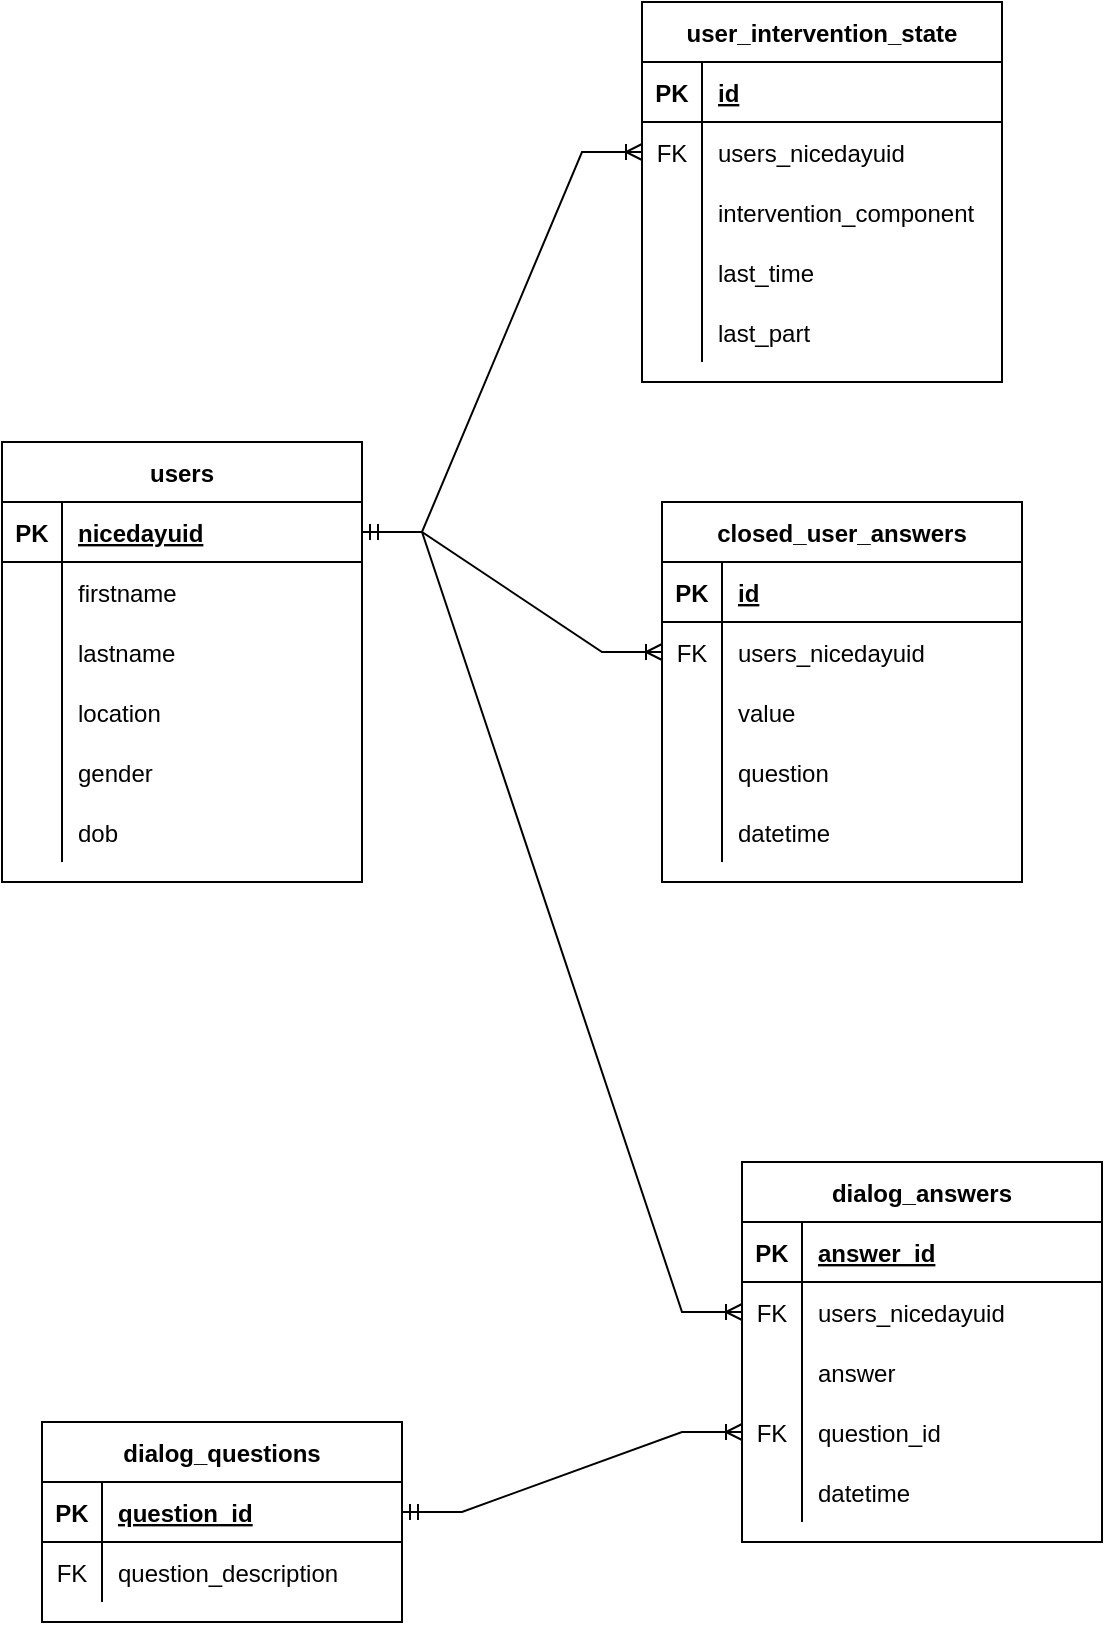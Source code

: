 <mxfile version="17.2.4" type="device"><diagram id="prDY29eng78uX_MMuVfx" name="Page-1"><mxGraphModel dx="1102" dy="2125" grid="1" gridSize="10" guides="1" tooltips="1" connect="1" arrows="1" fold="1" page="1" pageScale="1" pageWidth="850" pageHeight="1100" math="0" shadow="0"><root><mxCell id="0"/><mxCell id="1" parent="0"/><mxCell id="1_-E-1-x9bAxcVGNt11n-1" value="users" style="shape=table;startSize=30;container=1;collapsible=1;childLayout=tableLayout;fixedRows=1;rowLines=0;fontStyle=1;align=center;resizeLast=1;" vertex="1" parent="1"><mxGeometry x="130" y="210" width="180" height="220" as="geometry"/></mxCell><mxCell id="1_-E-1-x9bAxcVGNt11n-2" value="" style="shape=tableRow;horizontal=0;startSize=0;swimlaneHead=0;swimlaneBody=0;fillColor=none;collapsible=0;dropTarget=0;points=[[0,0.5],[1,0.5]];portConstraint=eastwest;top=0;left=0;right=0;bottom=1;" vertex="1" parent="1_-E-1-x9bAxcVGNt11n-1"><mxGeometry y="30" width="180" height="30" as="geometry"/></mxCell><mxCell id="1_-E-1-x9bAxcVGNt11n-3" value="PK" style="shape=partialRectangle;connectable=0;fillColor=none;top=0;left=0;bottom=0;right=0;fontStyle=1;overflow=hidden;" vertex="1" parent="1_-E-1-x9bAxcVGNt11n-2"><mxGeometry width="30" height="30" as="geometry"><mxRectangle width="30" height="30" as="alternateBounds"/></mxGeometry></mxCell><mxCell id="1_-E-1-x9bAxcVGNt11n-4" value="nicedayuid" style="shape=partialRectangle;connectable=0;fillColor=none;top=0;left=0;bottom=0;right=0;align=left;spacingLeft=6;fontStyle=5;overflow=hidden;" vertex="1" parent="1_-E-1-x9bAxcVGNt11n-2"><mxGeometry x="30" width="150" height="30" as="geometry"><mxRectangle width="150" height="30" as="alternateBounds"/></mxGeometry></mxCell><mxCell id="1_-E-1-x9bAxcVGNt11n-5" value="" style="shape=tableRow;horizontal=0;startSize=0;swimlaneHead=0;swimlaneBody=0;fillColor=none;collapsible=0;dropTarget=0;points=[[0,0.5],[1,0.5]];portConstraint=eastwest;top=0;left=0;right=0;bottom=0;" vertex="1" parent="1_-E-1-x9bAxcVGNt11n-1"><mxGeometry y="60" width="180" height="30" as="geometry"/></mxCell><mxCell id="1_-E-1-x9bAxcVGNt11n-6" value="" style="shape=partialRectangle;connectable=0;fillColor=none;top=0;left=0;bottom=0;right=0;editable=1;overflow=hidden;" vertex="1" parent="1_-E-1-x9bAxcVGNt11n-5"><mxGeometry width="30" height="30" as="geometry"><mxRectangle width="30" height="30" as="alternateBounds"/></mxGeometry></mxCell><mxCell id="1_-E-1-x9bAxcVGNt11n-7" value="firstname" style="shape=partialRectangle;connectable=0;fillColor=none;top=0;left=0;bottom=0;right=0;align=left;spacingLeft=6;overflow=hidden;" vertex="1" parent="1_-E-1-x9bAxcVGNt11n-5"><mxGeometry x="30" width="150" height="30" as="geometry"><mxRectangle width="150" height="30" as="alternateBounds"/></mxGeometry></mxCell><mxCell id="1_-E-1-x9bAxcVGNt11n-8" value="" style="shape=tableRow;horizontal=0;startSize=0;swimlaneHead=0;swimlaneBody=0;fillColor=none;collapsible=0;dropTarget=0;points=[[0,0.5],[1,0.5]];portConstraint=eastwest;top=0;left=0;right=0;bottom=0;" vertex="1" parent="1_-E-1-x9bAxcVGNt11n-1"><mxGeometry y="90" width="180" height="30" as="geometry"/></mxCell><mxCell id="1_-E-1-x9bAxcVGNt11n-9" value="" style="shape=partialRectangle;connectable=0;fillColor=none;top=0;left=0;bottom=0;right=0;editable=1;overflow=hidden;" vertex="1" parent="1_-E-1-x9bAxcVGNt11n-8"><mxGeometry width="30" height="30" as="geometry"><mxRectangle width="30" height="30" as="alternateBounds"/></mxGeometry></mxCell><mxCell id="1_-E-1-x9bAxcVGNt11n-10" value="lastname" style="shape=partialRectangle;connectable=0;fillColor=none;top=0;left=0;bottom=0;right=0;align=left;spacingLeft=6;overflow=hidden;" vertex="1" parent="1_-E-1-x9bAxcVGNt11n-8"><mxGeometry x="30" width="150" height="30" as="geometry"><mxRectangle width="150" height="30" as="alternateBounds"/></mxGeometry></mxCell><mxCell id="1_-E-1-x9bAxcVGNt11n-11" value="" style="shape=tableRow;horizontal=0;startSize=0;swimlaneHead=0;swimlaneBody=0;fillColor=none;collapsible=0;dropTarget=0;points=[[0,0.5],[1,0.5]];portConstraint=eastwest;top=0;left=0;right=0;bottom=0;" vertex="1" parent="1_-E-1-x9bAxcVGNt11n-1"><mxGeometry y="120" width="180" height="30" as="geometry"/></mxCell><mxCell id="1_-E-1-x9bAxcVGNt11n-12" value="" style="shape=partialRectangle;connectable=0;fillColor=none;top=0;left=0;bottom=0;right=0;editable=1;overflow=hidden;" vertex="1" parent="1_-E-1-x9bAxcVGNt11n-11"><mxGeometry width="30" height="30" as="geometry"><mxRectangle width="30" height="30" as="alternateBounds"/></mxGeometry></mxCell><mxCell id="1_-E-1-x9bAxcVGNt11n-13" value="location" style="shape=partialRectangle;connectable=0;fillColor=none;top=0;left=0;bottom=0;right=0;align=left;spacingLeft=6;overflow=hidden;" vertex="1" parent="1_-E-1-x9bAxcVGNt11n-11"><mxGeometry x="30" width="150" height="30" as="geometry"><mxRectangle width="150" height="30" as="alternateBounds"/></mxGeometry></mxCell><mxCell id="1_-E-1-x9bAxcVGNt11n-15" value="" style="shape=tableRow;horizontal=0;startSize=0;swimlaneHead=0;swimlaneBody=0;fillColor=none;collapsible=0;dropTarget=0;points=[[0,0.5],[1,0.5]];portConstraint=eastwest;top=0;left=0;right=0;bottom=0;" vertex="1" parent="1_-E-1-x9bAxcVGNt11n-1"><mxGeometry y="150" width="180" height="30" as="geometry"/></mxCell><mxCell id="1_-E-1-x9bAxcVGNt11n-16" value="" style="shape=partialRectangle;connectable=0;fillColor=none;top=0;left=0;bottom=0;right=0;editable=1;overflow=hidden;" vertex="1" parent="1_-E-1-x9bAxcVGNt11n-15"><mxGeometry width="30" height="30" as="geometry"><mxRectangle width="30" height="30" as="alternateBounds"/></mxGeometry></mxCell><mxCell id="1_-E-1-x9bAxcVGNt11n-17" value="gender" style="shape=partialRectangle;connectable=0;fillColor=none;top=0;left=0;bottom=0;right=0;align=left;spacingLeft=6;overflow=hidden;" vertex="1" parent="1_-E-1-x9bAxcVGNt11n-15"><mxGeometry x="30" width="150" height="30" as="geometry"><mxRectangle width="150" height="30" as="alternateBounds"/></mxGeometry></mxCell><mxCell id="1_-E-1-x9bAxcVGNt11n-18" value="" style="shape=tableRow;horizontal=0;startSize=0;swimlaneHead=0;swimlaneBody=0;fillColor=none;collapsible=0;dropTarget=0;points=[[0,0.5],[1,0.5]];portConstraint=eastwest;top=0;left=0;right=0;bottom=0;" vertex="1" parent="1_-E-1-x9bAxcVGNt11n-1"><mxGeometry y="180" width="180" height="30" as="geometry"/></mxCell><mxCell id="1_-E-1-x9bAxcVGNt11n-19" value="" style="shape=partialRectangle;connectable=0;fillColor=none;top=0;left=0;bottom=0;right=0;editable=1;overflow=hidden;" vertex="1" parent="1_-E-1-x9bAxcVGNt11n-18"><mxGeometry width="30" height="30" as="geometry"><mxRectangle width="30" height="30" as="alternateBounds"/></mxGeometry></mxCell><mxCell id="1_-E-1-x9bAxcVGNt11n-20" value="dob" style="shape=partialRectangle;connectable=0;fillColor=none;top=0;left=0;bottom=0;right=0;align=left;spacingLeft=6;overflow=hidden;" vertex="1" parent="1_-E-1-x9bAxcVGNt11n-18"><mxGeometry x="30" width="150" height="30" as="geometry"><mxRectangle width="150" height="30" as="alternateBounds"/></mxGeometry></mxCell><mxCell id="1_-E-1-x9bAxcVGNt11n-21" value="closed_user_answers" style="shape=table;startSize=30;container=1;collapsible=1;childLayout=tableLayout;fixedRows=1;rowLines=0;fontStyle=1;align=center;resizeLast=1;" vertex="1" parent="1"><mxGeometry x="460" y="240" width="180" height="190" as="geometry"/></mxCell><mxCell id="1_-E-1-x9bAxcVGNt11n-22" value="" style="shape=tableRow;horizontal=0;startSize=0;swimlaneHead=0;swimlaneBody=0;fillColor=none;collapsible=0;dropTarget=0;points=[[0,0.5],[1,0.5]];portConstraint=eastwest;top=0;left=0;right=0;bottom=1;" vertex="1" parent="1_-E-1-x9bAxcVGNt11n-21"><mxGeometry y="30" width="180" height="30" as="geometry"/></mxCell><mxCell id="1_-E-1-x9bAxcVGNt11n-23" value="PK" style="shape=partialRectangle;connectable=0;fillColor=none;top=0;left=0;bottom=0;right=0;fontStyle=1;overflow=hidden;" vertex="1" parent="1_-E-1-x9bAxcVGNt11n-22"><mxGeometry width="30" height="30" as="geometry"><mxRectangle width="30" height="30" as="alternateBounds"/></mxGeometry></mxCell><mxCell id="1_-E-1-x9bAxcVGNt11n-24" value="id" style="shape=partialRectangle;connectable=0;fillColor=none;top=0;left=0;bottom=0;right=0;align=left;spacingLeft=6;fontStyle=5;overflow=hidden;" vertex="1" parent="1_-E-1-x9bAxcVGNt11n-22"><mxGeometry x="30" width="150" height="30" as="geometry"><mxRectangle width="150" height="30" as="alternateBounds"/></mxGeometry></mxCell><mxCell id="1_-E-1-x9bAxcVGNt11n-25" value="" style="shape=tableRow;horizontal=0;startSize=0;swimlaneHead=0;swimlaneBody=0;fillColor=none;collapsible=0;dropTarget=0;points=[[0,0.5],[1,0.5]];portConstraint=eastwest;top=0;left=0;right=0;bottom=0;" vertex="1" parent="1_-E-1-x9bAxcVGNt11n-21"><mxGeometry y="60" width="180" height="30" as="geometry"/></mxCell><mxCell id="1_-E-1-x9bAxcVGNt11n-26" value="FK" style="shape=partialRectangle;connectable=0;fillColor=none;top=0;left=0;bottom=0;right=0;editable=1;overflow=hidden;" vertex="1" parent="1_-E-1-x9bAxcVGNt11n-25"><mxGeometry width="30" height="30" as="geometry"><mxRectangle width="30" height="30" as="alternateBounds"/></mxGeometry></mxCell><mxCell id="1_-E-1-x9bAxcVGNt11n-27" value="users_nicedayuid" style="shape=partialRectangle;connectable=0;fillColor=none;top=0;left=0;bottom=0;right=0;align=left;spacingLeft=6;overflow=hidden;" vertex="1" parent="1_-E-1-x9bAxcVGNt11n-25"><mxGeometry x="30" width="150" height="30" as="geometry"><mxRectangle width="150" height="30" as="alternateBounds"/></mxGeometry></mxCell><mxCell id="1_-E-1-x9bAxcVGNt11n-28" value="" style="shape=tableRow;horizontal=0;startSize=0;swimlaneHead=0;swimlaneBody=0;fillColor=none;collapsible=0;dropTarget=0;points=[[0,0.5],[1,0.5]];portConstraint=eastwest;top=0;left=0;right=0;bottom=0;" vertex="1" parent="1_-E-1-x9bAxcVGNt11n-21"><mxGeometry y="90" width="180" height="30" as="geometry"/></mxCell><mxCell id="1_-E-1-x9bAxcVGNt11n-29" value="" style="shape=partialRectangle;connectable=0;fillColor=none;top=0;left=0;bottom=0;right=0;editable=1;overflow=hidden;" vertex="1" parent="1_-E-1-x9bAxcVGNt11n-28"><mxGeometry width="30" height="30" as="geometry"><mxRectangle width="30" height="30" as="alternateBounds"/></mxGeometry></mxCell><mxCell id="1_-E-1-x9bAxcVGNt11n-30" value="value" style="shape=partialRectangle;connectable=0;fillColor=none;top=0;left=0;bottom=0;right=0;align=left;spacingLeft=6;overflow=hidden;" vertex="1" parent="1_-E-1-x9bAxcVGNt11n-28"><mxGeometry x="30" width="150" height="30" as="geometry"><mxRectangle width="150" height="30" as="alternateBounds"/></mxGeometry></mxCell><mxCell id="1_-E-1-x9bAxcVGNt11n-31" value="" style="shape=tableRow;horizontal=0;startSize=0;swimlaneHead=0;swimlaneBody=0;fillColor=none;collapsible=0;dropTarget=0;points=[[0,0.5],[1,0.5]];portConstraint=eastwest;top=0;left=0;right=0;bottom=0;" vertex="1" parent="1_-E-1-x9bAxcVGNt11n-21"><mxGeometry y="120" width="180" height="30" as="geometry"/></mxCell><mxCell id="1_-E-1-x9bAxcVGNt11n-32" value="" style="shape=partialRectangle;connectable=0;fillColor=none;top=0;left=0;bottom=0;right=0;editable=1;overflow=hidden;" vertex="1" parent="1_-E-1-x9bAxcVGNt11n-31"><mxGeometry width="30" height="30" as="geometry"><mxRectangle width="30" height="30" as="alternateBounds"/></mxGeometry></mxCell><mxCell id="1_-E-1-x9bAxcVGNt11n-33" value="question" style="shape=partialRectangle;connectable=0;fillColor=none;top=0;left=0;bottom=0;right=0;align=left;spacingLeft=6;overflow=hidden;" vertex="1" parent="1_-E-1-x9bAxcVGNt11n-31"><mxGeometry x="30" width="150" height="30" as="geometry"><mxRectangle width="150" height="30" as="alternateBounds"/></mxGeometry></mxCell><mxCell id="1_-E-1-x9bAxcVGNt11n-34" value="" style="shape=tableRow;horizontal=0;startSize=0;swimlaneHead=0;swimlaneBody=0;fillColor=none;collapsible=0;dropTarget=0;points=[[0,0.5],[1,0.5]];portConstraint=eastwest;top=0;left=0;right=0;bottom=0;" vertex="1" parent="1_-E-1-x9bAxcVGNt11n-21"><mxGeometry y="150" width="180" height="30" as="geometry"/></mxCell><mxCell id="1_-E-1-x9bAxcVGNt11n-35" value="" style="shape=partialRectangle;connectable=0;fillColor=none;top=0;left=0;bottom=0;right=0;editable=1;overflow=hidden;" vertex="1" parent="1_-E-1-x9bAxcVGNt11n-34"><mxGeometry width="30" height="30" as="geometry"><mxRectangle width="30" height="30" as="alternateBounds"/></mxGeometry></mxCell><mxCell id="1_-E-1-x9bAxcVGNt11n-36" value="datetime" style="shape=partialRectangle;connectable=0;fillColor=none;top=0;left=0;bottom=0;right=0;align=left;spacingLeft=6;overflow=hidden;" vertex="1" parent="1_-E-1-x9bAxcVGNt11n-34"><mxGeometry x="30" width="150" height="30" as="geometry"><mxRectangle width="150" height="30" as="alternateBounds"/></mxGeometry></mxCell><mxCell id="1_-E-1-x9bAxcVGNt11n-40" value="dialog_answers" style="shape=table;startSize=30;container=1;collapsible=1;childLayout=tableLayout;fixedRows=1;rowLines=0;fontStyle=1;align=center;resizeLast=1;" vertex="1" parent="1"><mxGeometry x="500" y="570" width="180" height="190" as="geometry"/></mxCell><mxCell id="1_-E-1-x9bAxcVGNt11n-41" value="" style="shape=tableRow;horizontal=0;startSize=0;swimlaneHead=0;swimlaneBody=0;fillColor=none;collapsible=0;dropTarget=0;points=[[0,0.5],[1,0.5]];portConstraint=eastwest;top=0;left=0;right=0;bottom=1;" vertex="1" parent="1_-E-1-x9bAxcVGNt11n-40"><mxGeometry y="30" width="180" height="30" as="geometry"/></mxCell><mxCell id="1_-E-1-x9bAxcVGNt11n-42" value="PK" style="shape=partialRectangle;connectable=0;fillColor=none;top=0;left=0;bottom=0;right=0;fontStyle=1;overflow=hidden;" vertex="1" parent="1_-E-1-x9bAxcVGNt11n-41"><mxGeometry width="30" height="30" as="geometry"><mxRectangle width="30" height="30" as="alternateBounds"/></mxGeometry></mxCell><mxCell id="1_-E-1-x9bAxcVGNt11n-43" value="answer_id" style="shape=partialRectangle;connectable=0;fillColor=none;top=0;left=0;bottom=0;right=0;align=left;spacingLeft=6;fontStyle=5;overflow=hidden;" vertex="1" parent="1_-E-1-x9bAxcVGNt11n-41"><mxGeometry x="30" width="150" height="30" as="geometry"><mxRectangle width="150" height="30" as="alternateBounds"/></mxGeometry></mxCell><mxCell id="1_-E-1-x9bAxcVGNt11n-44" value="" style="shape=tableRow;horizontal=0;startSize=0;swimlaneHead=0;swimlaneBody=0;fillColor=none;collapsible=0;dropTarget=0;points=[[0,0.5],[1,0.5]];portConstraint=eastwest;top=0;left=0;right=0;bottom=0;" vertex="1" parent="1_-E-1-x9bAxcVGNt11n-40"><mxGeometry y="60" width="180" height="30" as="geometry"/></mxCell><mxCell id="1_-E-1-x9bAxcVGNt11n-45" value="FK" style="shape=partialRectangle;connectable=0;fillColor=none;top=0;left=0;bottom=0;right=0;editable=1;overflow=hidden;" vertex="1" parent="1_-E-1-x9bAxcVGNt11n-44"><mxGeometry width="30" height="30" as="geometry"><mxRectangle width="30" height="30" as="alternateBounds"/></mxGeometry></mxCell><mxCell id="1_-E-1-x9bAxcVGNt11n-46" value="users_nicedayuid" style="shape=partialRectangle;connectable=0;fillColor=none;top=0;left=0;bottom=0;right=0;align=left;spacingLeft=6;overflow=hidden;" vertex="1" parent="1_-E-1-x9bAxcVGNt11n-44"><mxGeometry x="30" width="150" height="30" as="geometry"><mxRectangle width="150" height="30" as="alternateBounds"/></mxGeometry></mxCell><mxCell id="1_-E-1-x9bAxcVGNt11n-47" value="" style="shape=tableRow;horizontal=0;startSize=0;swimlaneHead=0;swimlaneBody=0;fillColor=none;collapsible=0;dropTarget=0;points=[[0,0.5],[1,0.5]];portConstraint=eastwest;top=0;left=0;right=0;bottom=0;" vertex="1" parent="1_-E-1-x9bAxcVGNt11n-40"><mxGeometry y="90" width="180" height="30" as="geometry"/></mxCell><mxCell id="1_-E-1-x9bAxcVGNt11n-48" value="" style="shape=partialRectangle;connectable=0;fillColor=none;top=0;left=0;bottom=0;right=0;editable=1;overflow=hidden;" vertex="1" parent="1_-E-1-x9bAxcVGNt11n-47"><mxGeometry width="30" height="30" as="geometry"><mxRectangle width="30" height="30" as="alternateBounds"/></mxGeometry></mxCell><mxCell id="1_-E-1-x9bAxcVGNt11n-49" value="answer" style="shape=partialRectangle;connectable=0;fillColor=none;top=0;left=0;bottom=0;right=0;align=left;spacingLeft=6;overflow=hidden;" vertex="1" parent="1_-E-1-x9bAxcVGNt11n-47"><mxGeometry x="30" width="150" height="30" as="geometry"><mxRectangle width="150" height="30" as="alternateBounds"/></mxGeometry></mxCell><mxCell id="1_-E-1-x9bAxcVGNt11n-50" value="" style="shape=tableRow;horizontal=0;startSize=0;swimlaneHead=0;swimlaneBody=0;fillColor=none;collapsible=0;dropTarget=0;points=[[0,0.5],[1,0.5]];portConstraint=eastwest;top=0;left=0;right=0;bottom=0;" vertex="1" parent="1_-E-1-x9bAxcVGNt11n-40"><mxGeometry y="120" width="180" height="30" as="geometry"/></mxCell><mxCell id="1_-E-1-x9bAxcVGNt11n-51" value="FK" style="shape=partialRectangle;connectable=0;fillColor=none;top=0;left=0;bottom=0;right=0;editable=1;overflow=hidden;" vertex="1" parent="1_-E-1-x9bAxcVGNt11n-50"><mxGeometry width="30" height="30" as="geometry"><mxRectangle width="30" height="30" as="alternateBounds"/></mxGeometry></mxCell><mxCell id="1_-E-1-x9bAxcVGNt11n-52" value="question_id" style="shape=partialRectangle;connectable=0;fillColor=none;top=0;left=0;bottom=0;right=0;align=left;spacingLeft=6;overflow=hidden;" vertex="1" parent="1_-E-1-x9bAxcVGNt11n-50"><mxGeometry x="30" width="150" height="30" as="geometry"><mxRectangle width="150" height="30" as="alternateBounds"/></mxGeometry></mxCell><mxCell id="1_-E-1-x9bAxcVGNt11n-53" value="" style="shape=tableRow;horizontal=0;startSize=0;swimlaneHead=0;swimlaneBody=0;fillColor=none;collapsible=0;dropTarget=0;points=[[0,0.5],[1,0.5]];portConstraint=eastwest;top=0;left=0;right=0;bottom=0;" vertex="1" parent="1_-E-1-x9bAxcVGNt11n-40"><mxGeometry y="150" width="180" height="30" as="geometry"/></mxCell><mxCell id="1_-E-1-x9bAxcVGNt11n-54" value="" style="shape=partialRectangle;connectable=0;fillColor=none;top=0;left=0;bottom=0;right=0;editable=1;overflow=hidden;" vertex="1" parent="1_-E-1-x9bAxcVGNt11n-53"><mxGeometry width="30" height="30" as="geometry"><mxRectangle width="30" height="30" as="alternateBounds"/></mxGeometry></mxCell><mxCell id="1_-E-1-x9bAxcVGNt11n-55" value="datetime" style="shape=partialRectangle;connectable=0;fillColor=none;top=0;left=0;bottom=0;right=0;align=left;spacingLeft=6;overflow=hidden;" vertex="1" parent="1_-E-1-x9bAxcVGNt11n-53"><mxGeometry x="30" width="150" height="30" as="geometry"><mxRectangle width="150" height="30" as="alternateBounds"/></mxGeometry></mxCell><mxCell id="1_-E-1-x9bAxcVGNt11n-59" value="" style="edgeStyle=entityRelationEdgeStyle;fontSize=12;html=1;endArrow=ERoneToMany;startArrow=ERmandOne;rounded=0;exitX=1;exitY=0.5;exitDx=0;exitDy=0;entryX=0;entryY=0.5;entryDx=0;entryDy=0;" edge="1" parent="1" source="1_-E-1-x9bAxcVGNt11n-2" target="1_-E-1-x9bAxcVGNt11n-25"><mxGeometry width="100" height="100" relative="1" as="geometry"><mxPoint x="370" y="570" as="sourcePoint"/><mxPoint x="470" y="470" as="targetPoint"/></mxGeometry></mxCell><mxCell id="1_-E-1-x9bAxcVGNt11n-60" value="" style="edgeStyle=entityRelationEdgeStyle;fontSize=12;html=1;endArrow=ERoneToMany;startArrow=ERmandOne;rounded=0;exitX=1;exitY=0.5;exitDx=0;exitDy=0;" edge="1" parent="1" source="1_-E-1-x9bAxcVGNt11n-2" target="1_-E-1-x9bAxcVGNt11n-44"><mxGeometry width="100" height="100" relative="1" as="geometry"><mxPoint x="320" y="265" as="sourcePoint"/><mxPoint x="480" y="295" as="targetPoint"/></mxGeometry></mxCell><mxCell id="1_-E-1-x9bAxcVGNt11n-61" value="dialog_questions" style="shape=table;startSize=30;container=1;collapsible=1;childLayout=tableLayout;fixedRows=1;rowLines=0;fontStyle=1;align=center;resizeLast=1;" vertex="1" parent="1"><mxGeometry x="150" y="700" width="180" height="100" as="geometry"/></mxCell><mxCell id="1_-E-1-x9bAxcVGNt11n-62" value="" style="shape=tableRow;horizontal=0;startSize=0;swimlaneHead=0;swimlaneBody=0;fillColor=none;collapsible=0;dropTarget=0;points=[[0,0.5],[1,0.5]];portConstraint=eastwest;top=0;left=0;right=0;bottom=1;" vertex="1" parent="1_-E-1-x9bAxcVGNt11n-61"><mxGeometry y="30" width="180" height="30" as="geometry"/></mxCell><mxCell id="1_-E-1-x9bAxcVGNt11n-63" value="PK" style="shape=partialRectangle;connectable=0;fillColor=none;top=0;left=0;bottom=0;right=0;fontStyle=1;overflow=hidden;" vertex="1" parent="1_-E-1-x9bAxcVGNt11n-62"><mxGeometry width="30" height="30" as="geometry"><mxRectangle width="30" height="30" as="alternateBounds"/></mxGeometry></mxCell><mxCell id="1_-E-1-x9bAxcVGNt11n-64" value="question_id" style="shape=partialRectangle;connectable=0;fillColor=none;top=0;left=0;bottom=0;right=0;align=left;spacingLeft=6;fontStyle=5;overflow=hidden;" vertex="1" parent="1_-E-1-x9bAxcVGNt11n-62"><mxGeometry x="30" width="150" height="30" as="geometry"><mxRectangle width="150" height="30" as="alternateBounds"/></mxGeometry></mxCell><mxCell id="1_-E-1-x9bAxcVGNt11n-65" value="" style="shape=tableRow;horizontal=0;startSize=0;swimlaneHead=0;swimlaneBody=0;fillColor=none;collapsible=0;dropTarget=0;points=[[0,0.5],[1,0.5]];portConstraint=eastwest;top=0;left=0;right=0;bottom=0;" vertex="1" parent="1_-E-1-x9bAxcVGNt11n-61"><mxGeometry y="60" width="180" height="30" as="geometry"/></mxCell><mxCell id="1_-E-1-x9bAxcVGNt11n-66" value="FK" style="shape=partialRectangle;connectable=0;fillColor=none;top=0;left=0;bottom=0;right=0;editable=1;overflow=hidden;" vertex="1" parent="1_-E-1-x9bAxcVGNt11n-65"><mxGeometry width="30" height="30" as="geometry"><mxRectangle width="30" height="30" as="alternateBounds"/></mxGeometry></mxCell><mxCell id="1_-E-1-x9bAxcVGNt11n-67" value="question_description" style="shape=partialRectangle;connectable=0;fillColor=none;top=0;left=0;bottom=0;right=0;align=left;spacingLeft=6;overflow=hidden;" vertex="1" parent="1_-E-1-x9bAxcVGNt11n-65"><mxGeometry x="30" width="150" height="30" as="geometry"><mxRectangle width="150" height="30" as="alternateBounds"/></mxGeometry></mxCell><mxCell id="1_-E-1-x9bAxcVGNt11n-77" value="" style="edgeStyle=entityRelationEdgeStyle;fontSize=12;html=1;endArrow=ERoneToMany;startArrow=ERmandOne;rounded=0;exitX=1;exitY=0.5;exitDx=0;exitDy=0;entryX=0;entryY=0.5;entryDx=0;entryDy=0;" edge="1" parent="1" source="1_-E-1-x9bAxcVGNt11n-62" target="1_-E-1-x9bAxcVGNt11n-50"><mxGeometry width="100" height="100" relative="1" as="geometry"><mxPoint x="320" y="265" as="sourcePoint"/><mxPoint x="430" y="695" as="targetPoint"/></mxGeometry></mxCell><mxCell id="1_-E-1-x9bAxcVGNt11n-78" value="user_intervention_state" style="shape=table;startSize=30;container=1;collapsible=1;childLayout=tableLayout;fixedRows=1;rowLines=0;fontStyle=1;align=center;resizeLast=1;" vertex="1" parent="1"><mxGeometry x="450" y="-10" width="180" height="190" as="geometry"/></mxCell><mxCell id="1_-E-1-x9bAxcVGNt11n-79" value="" style="shape=tableRow;horizontal=0;startSize=0;swimlaneHead=0;swimlaneBody=0;fillColor=none;collapsible=0;dropTarget=0;points=[[0,0.5],[1,0.5]];portConstraint=eastwest;top=0;left=0;right=0;bottom=1;" vertex="1" parent="1_-E-1-x9bAxcVGNt11n-78"><mxGeometry y="30" width="180" height="30" as="geometry"/></mxCell><mxCell id="1_-E-1-x9bAxcVGNt11n-80" value="PK" style="shape=partialRectangle;connectable=0;fillColor=none;top=0;left=0;bottom=0;right=0;fontStyle=1;overflow=hidden;" vertex="1" parent="1_-E-1-x9bAxcVGNt11n-79"><mxGeometry width="30" height="30" as="geometry"><mxRectangle width="30" height="30" as="alternateBounds"/></mxGeometry></mxCell><mxCell id="1_-E-1-x9bAxcVGNt11n-81" value="id" style="shape=partialRectangle;connectable=0;fillColor=none;top=0;left=0;bottom=0;right=0;align=left;spacingLeft=6;fontStyle=5;overflow=hidden;" vertex="1" parent="1_-E-1-x9bAxcVGNt11n-79"><mxGeometry x="30" width="150" height="30" as="geometry"><mxRectangle width="150" height="30" as="alternateBounds"/></mxGeometry></mxCell><mxCell id="1_-E-1-x9bAxcVGNt11n-82" value="" style="shape=tableRow;horizontal=0;startSize=0;swimlaneHead=0;swimlaneBody=0;fillColor=none;collapsible=0;dropTarget=0;points=[[0,0.5],[1,0.5]];portConstraint=eastwest;top=0;left=0;right=0;bottom=0;" vertex="1" parent="1_-E-1-x9bAxcVGNt11n-78"><mxGeometry y="60" width="180" height="30" as="geometry"/></mxCell><mxCell id="1_-E-1-x9bAxcVGNt11n-83" value="FK" style="shape=partialRectangle;connectable=0;fillColor=none;top=0;left=0;bottom=0;right=0;editable=1;overflow=hidden;" vertex="1" parent="1_-E-1-x9bAxcVGNt11n-82"><mxGeometry width="30" height="30" as="geometry"><mxRectangle width="30" height="30" as="alternateBounds"/></mxGeometry></mxCell><mxCell id="1_-E-1-x9bAxcVGNt11n-84" value="users_nicedayuid" style="shape=partialRectangle;connectable=0;fillColor=none;top=0;left=0;bottom=0;right=0;align=left;spacingLeft=6;overflow=hidden;" vertex="1" parent="1_-E-1-x9bAxcVGNt11n-82"><mxGeometry x="30" width="150" height="30" as="geometry"><mxRectangle width="150" height="30" as="alternateBounds"/></mxGeometry></mxCell><mxCell id="1_-E-1-x9bAxcVGNt11n-85" value="" style="shape=tableRow;horizontal=0;startSize=0;swimlaneHead=0;swimlaneBody=0;fillColor=none;collapsible=0;dropTarget=0;points=[[0,0.5],[1,0.5]];portConstraint=eastwest;top=0;left=0;right=0;bottom=0;" vertex="1" parent="1_-E-1-x9bAxcVGNt11n-78"><mxGeometry y="90" width="180" height="30" as="geometry"/></mxCell><mxCell id="1_-E-1-x9bAxcVGNt11n-86" value="" style="shape=partialRectangle;connectable=0;fillColor=none;top=0;left=0;bottom=0;right=0;editable=1;overflow=hidden;" vertex="1" parent="1_-E-1-x9bAxcVGNt11n-85"><mxGeometry width="30" height="30" as="geometry"><mxRectangle width="30" height="30" as="alternateBounds"/></mxGeometry></mxCell><mxCell id="1_-E-1-x9bAxcVGNt11n-87" value="intervention_component" style="shape=partialRectangle;connectable=0;fillColor=none;top=0;left=0;bottom=0;right=0;align=left;spacingLeft=6;overflow=hidden;" vertex="1" parent="1_-E-1-x9bAxcVGNt11n-85"><mxGeometry x="30" width="150" height="30" as="geometry"><mxRectangle width="150" height="30" as="alternateBounds"/></mxGeometry></mxCell><mxCell id="1_-E-1-x9bAxcVGNt11n-88" value="" style="shape=tableRow;horizontal=0;startSize=0;swimlaneHead=0;swimlaneBody=0;fillColor=none;collapsible=0;dropTarget=0;points=[[0,0.5],[1,0.5]];portConstraint=eastwest;top=0;left=0;right=0;bottom=0;" vertex="1" parent="1_-E-1-x9bAxcVGNt11n-78"><mxGeometry y="120" width="180" height="30" as="geometry"/></mxCell><mxCell id="1_-E-1-x9bAxcVGNt11n-89" value="" style="shape=partialRectangle;connectable=0;fillColor=none;top=0;left=0;bottom=0;right=0;editable=1;overflow=hidden;" vertex="1" parent="1_-E-1-x9bAxcVGNt11n-88"><mxGeometry width="30" height="30" as="geometry"><mxRectangle width="30" height="30" as="alternateBounds"/></mxGeometry></mxCell><mxCell id="1_-E-1-x9bAxcVGNt11n-90" value="last_time" style="shape=partialRectangle;connectable=0;fillColor=none;top=0;left=0;bottom=0;right=0;align=left;spacingLeft=6;overflow=hidden;" vertex="1" parent="1_-E-1-x9bAxcVGNt11n-88"><mxGeometry x="30" width="150" height="30" as="geometry"><mxRectangle width="150" height="30" as="alternateBounds"/></mxGeometry></mxCell><mxCell id="1_-E-1-x9bAxcVGNt11n-91" value="" style="shape=tableRow;horizontal=0;startSize=0;swimlaneHead=0;swimlaneBody=0;fillColor=none;collapsible=0;dropTarget=0;points=[[0,0.5],[1,0.5]];portConstraint=eastwest;top=0;left=0;right=0;bottom=0;" vertex="1" parent="1_-E-1-x9bAxcVGNt11n-78"><mxGeometry y="150" width="180" height="30" as="geometry"/></mxCell><mxCell id="1_-E-1-x9bAxcVGNt11n-92" value="" style="shape=partialRectangle;connectable=0;fillColor=none;top=0;left=0;bottom=0;right=0;editable=1;overflow=hidden;" vertex="1" parent="1_-E-1-x9bAxcVGNt11n-91"><mxGeometry width="30" height="30" as="geometry"><mxRectangle width="30" height="30" as="alternateBounds"/></mxGeometry></mxCell><mxCell id="1_-E-1-x9bAxcVGNt11n-93" value="last_part" style="shape=partialRectangle;connectable=0;fillColor=none;top=0;left=0;bottom=0;right=0;align=left;spacingLeft=6;overflow=hidden;" vertex="1" parent="1_-E-1-x9bAxcVGNt11n-91"><mxGeometry x="30" width="150" height="30" as="geometry"><mxRectangle width="150" height="30" as="alternateBounds"/></mxGeometry></mxCell><mxCell id="1_-E-1-x9bAxcVGNt11n-95" value="" style="edgeStyle=entityRelationEdgeStyle;fontSize=12;html=1;endArrow=ERoneToMany;startArrow=ERmandOne;rounded=0;exitX=1;exitY=0.5;exitDx=0;exitDy=0;entryX=0;entryY=0.5;entryDx=0;entryDy=0;" edge="1" parent="1" source="1_-E-1-x9bAxcVGNt11n-2" target="1_-E-1-x9bAxcVGNt11n-82"><mxGeometry width="100" height="100" relative="1" as="geometry"><mxPoint x="320" y="265" as="sourcePoint"/><mxPoint x="470" y="325" as="targetPoint"/></mxGeometry></mxCell></root></mxGraphModel></diagram></mxfile>